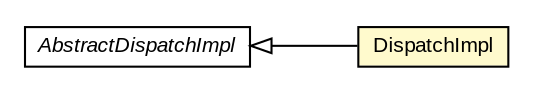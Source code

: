 #!/usr/local/bin/dot
#
# Class diagram 
# Generated by UMLGraph version R5_6-24-gf6e263 (http://www.umlgraph.org/)
#

digraph G {
	edge [fontname="arial",fontsize=10,labelfontname="arial",labelfontsize=10];
	node [fontname="arial",fontsize=10,shape=plaintext];
	nodesep=0.25;
	ranksep=0.5;
	rankdir=LR;
	// com.gwtplatform.dispatch.rpc.server.AbstractDispatchImpl
	c231240 [label=<<table title="com.gwtplatform.dispatch.rpc.server.AbstractDispatchImpl" border="0" cellborder="1" cellspacing="0" cellpadding="2" port="p" href="../AbstractDispatchImpl.html">
		<tr><td><table border="0" cellspacing="0" cellpadding="1">
<tr><td align="center" balign="center"><font face="arial italic"> AbstractDispatchImpl </font></td></tr>
		</table></td></tr>
		</table>>, URL="../AbstractDispatchImpl.html", fontname="arial", fontcolor="black", fontsize=10.0];
	// com.gwtplatform.dispatch.rpc.server.guice.DispatchImpl
	c231526 [label=<<table title="com.gwtplatform.dispatch.rpc.server.guice.DispatchImpl" border="0" cellborder="1" cellspacing="0" cellpadding="2" port="p" bgcolor="lemonChiffon" href="./DispatchImpl.html">
		<tr><td><table border="0" cellspacing="0" cellpadding="1">
<tr><td align="center" balign="center"> DispatchImpl </td></tr>
		</table></td></tr>
		</table>>, URL="./DispatchImpl.html", fontname="arial", fontcolor="black", fontsize=10.0];
	//com.gwtplatform.dispatch.rpc.server.guice.DispatchImpl extends com.gwtplatform.dispatch.rpc.server.AbstractDispatchImpl
	c231240:p -> c231526:p [dir=back,arrowtail=empty];
}

